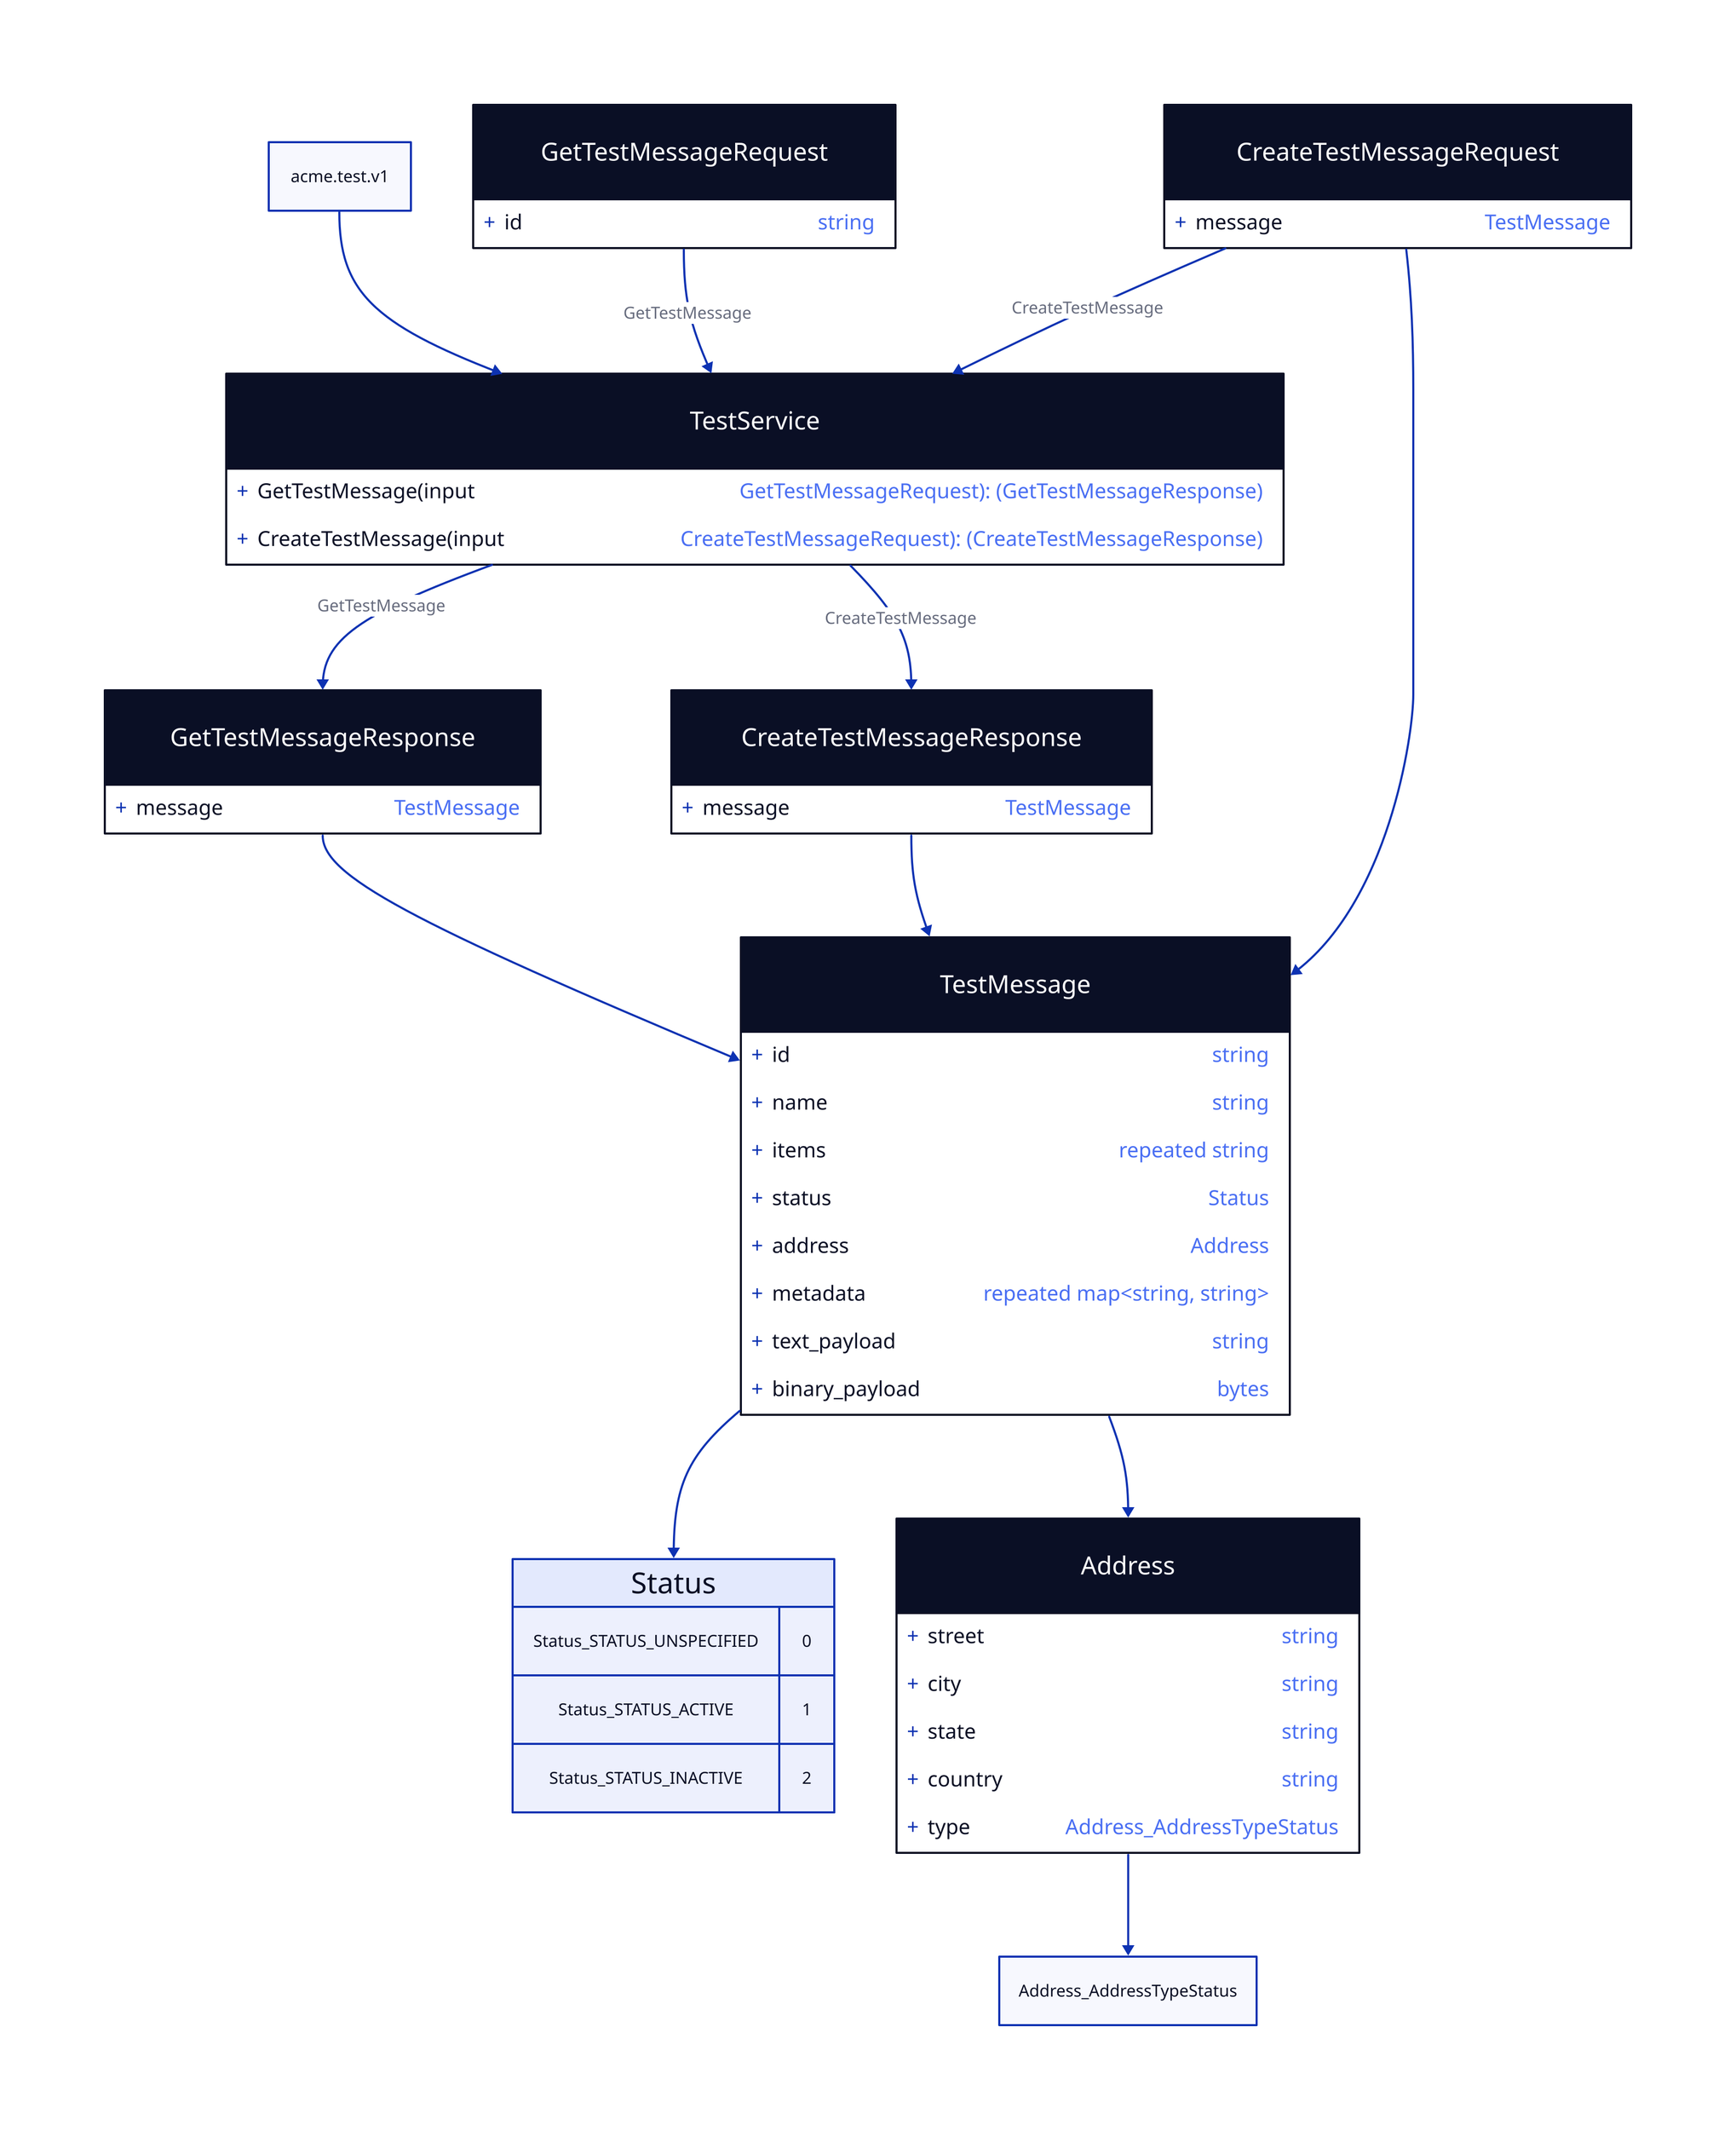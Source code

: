 
# Package - acme.test.v1
# Service - TestService
TestService: {
  shape: class
	+GetTestMessage(input: GetTestMessageRequest): (GetTestMessageResponse)
	+CreateTestMessage(input: CreateTestMessageRequest): (CreateTestMessageResponse)
}

# Edges from package to service
"acme.test.v1" -> TestService
# Edges from service to RPC types
TestService <- GetTestMessageRequest: GetTestMessage
TestService -> GetTestMessageResponse: GetTestMessage
# Edges from service to RPC types
TestService <- CreateTestMessageRequest: CreateTestMessage
TestService -> CreateTestMessageResponse: CreateTestMessage
# oh yueah

# Class - Address
Address: {
  shape: class
  street: string
  city: string
  state: string
  country: string
  type: Address_AddressTypeStatus
}
Address -> Address_AddressTypeStatus

# Class - TestMessage
TestMessage: {
  shape: class
  id: string
  name: string
  items: repeated string
  status: Status
  address: Address
  metadata: repeated map<string, string>
  text_payload: string
  binary_payload: bytes
}
TestMessage -> Status
TestMessage -> Address

# Class - GetTestMessageRequest
GetTestMessageRequest: {
  shape: class
  id: string
}

# Class - GetTestMessageResponse
GetTestMessageResponse: {
  shape: class
  message: TestMessage
}
GetTestMessageResponse -> TestMessage

# Class - CreateTestMessageRequest
CreateTestMessageRequest: {
  shape: class
  message: TestMessage
}
CreateTestMessageRequest -> TestMessage

# Class - CreateTestMessageResponse
CreateTestMessageResponse: {
  shape: class
  message: TestMessage
}
CreateTestMessageResponse -> TestMessage


# Enum - Status
Status: {
  grid-columns: 2
  grid-gap: 0
  Status_STATUS_UNSPECIFIED
  Status_STATUS_ACTIVE
  Status_STATUS_INACTIVE
  0
  1
  2
}

